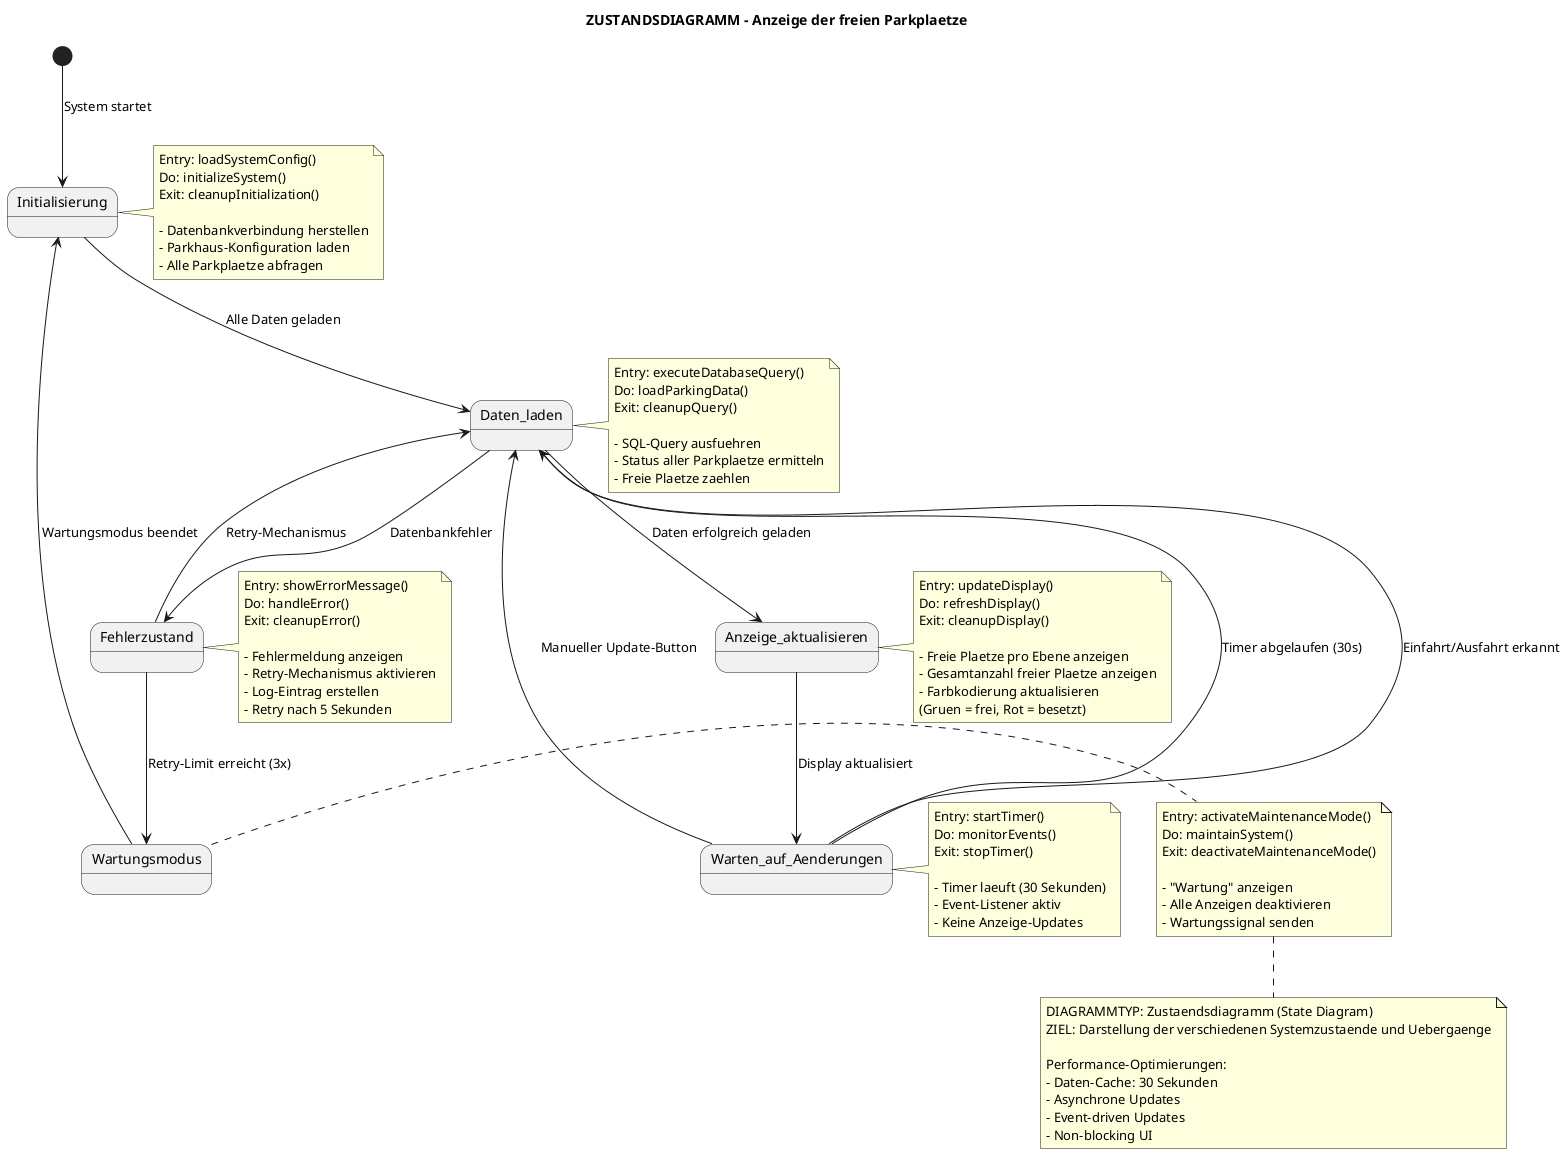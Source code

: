 @startuml Zustandsdiagramm_Anzeige_Freie_Plaetze

title ZUSTANDSDIAGRAMM - Anzeige der freien Parkplaetze

[*] --> Initialisierung : System startet

Initialisierung --> Daten_laden : Alle Daten geladen
Daten_laden --> Anzeige_aktualisieren : Daten erfolgreich geladen
Anzeige_aktualisieren --> Warten_auf_Aenderungen : Display aktualisiert

Warten_auf_Aenderungen --> Daten_laden : Timer abgelaufen (30s)
Warten_auf_Aenderungen --> Daten_laden : Einfahrt/Ausfahrt erkannt
Warten_auf_Aenderungen --> Daten_laden : Manueller Update-Button

Daten_laden --> Fehlerzustand : Datenbankfehler
Fehlerzustand --> Daten_laden : Retry-Mechanismus
Fehlerzustand --> Wartungsmodus : Retry-Limit erreicht (3x)

Wartungsmodus --> Initialisierung : Wartungsmodus beendet

note right of Initialisierung
  Entry: loadSystemConfig()
  Do: initializeSystem()
  Exit: cleanupInitialization()

  - Datenbankverbindung herstellen
  - Parkhaus-Konfiguration laden
  - Alle Parkplaetze abfragen
end note

note right of Daten_laden
  Entry: executeDatabaseQuery()
  Do: loadParkingData()
  Exit: cleanupQuery()

  - SQL-Query ausfuehren
  - Status aller Parkplaetze ermitteln
  - Freie Plaetze zaehlen
end note

note right of Anzeige_aktualisieren
  Entry: updateDisplay()
  Do: refreshDisplay()
  Exit: cleanupDisplay()

  - Freie Plaetze pro Ebene anzeigen
  - Gesamtanzahl freier Plaetze anzeigen
  - Farbkodierung aktualisieren
  (Gruen = frei, Rot = besetzt)
end note

note right of Warten_auf_Aenderungen
  Entry: startTimer()
  Do: monitorEvents()
  Exit: stopTimer()

  - Timer laeuft (30 Sekunden)
  - Event-Listener aktiv
  - Keine Anzeige-Updates
end note

note right of Fehlerzustand
  Entry: showErrorMessage()
  Do: handleError()
  Exit: cleanupError()

  - Fehlermeldung anzeigen
  - Retry-Mechanismus aktivieren
  - Log-Eintrag erstellen
  - Retry nach 5 Sekunden
end note

note right of Wartungsmodus
  Entry: activateMaintenanceMode()
  Do: maintainSystem()
  Exit: deactivateMaintenanceMode()

  - "Wartung" anzeigen
  - Alle Anzeigen deaktivieren
  - Wartungssignal senden
end note

note bottom
  DIAGRAMMTYP: Zustaendsdiagramm (State Diagram)
  ZIEL: Darstellung der verschiedenen Systemzustaende und Uebergaenge

  Performance-Optimierungen:
  - Daten-Cache: 30 Sekunden
  - Asynchrone Updates
  - Event-driven Updates
  - Non-blocking UI
end note

@enduml
